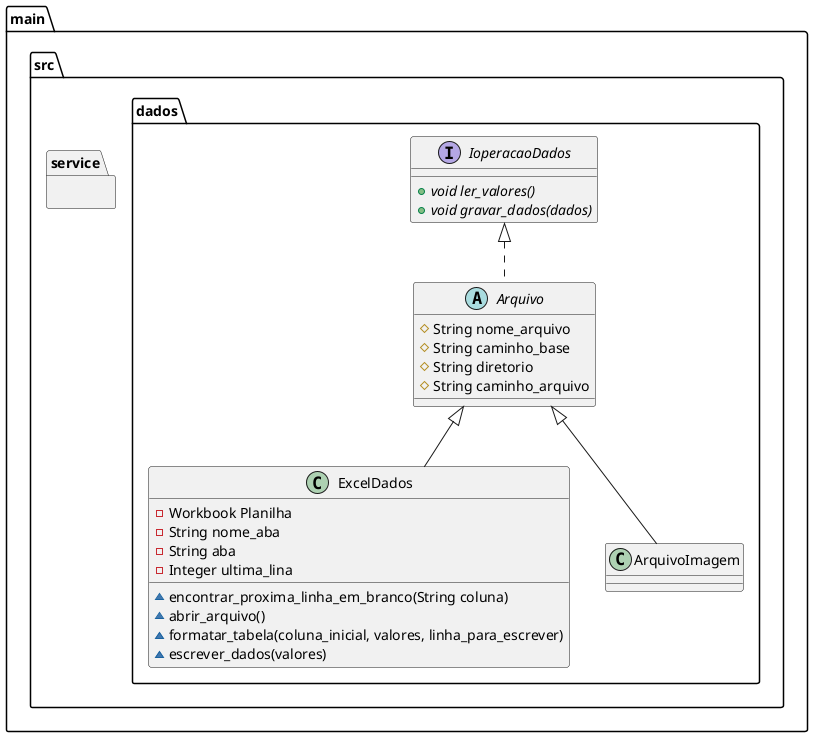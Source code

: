 @startuml

package main {
    package src {

        package dados {

            interface IoperacaoDados {
                + void {abstract} ler_valores()
                + void {abstract}  gravar_dados(dados)
              
            }

            abstract class  Arquivo implements IoperacaoDados {
                # String nome_arquivo
                # String caminho_base
                # String diretorio
                # String caminho_arquivo
                
            }

            class ExcelDados extends Arquivo {
                - Workbook Planilha
                - String nome_aba
                - String aba
                - Integer ultima_lina

                ~ encontrar_proxima_linha_em_branco(String coluna)
                ~ abrir_arquivo()
                ~ formatar_tabela(coluna_inicial, valores, linha_para_escrever)
                ~ escrever_dados(valores)
            }

            class ArquivoImagem extends Arquivo {
                
            }

        }

        package service {

           

        }

    }
}

@enduml